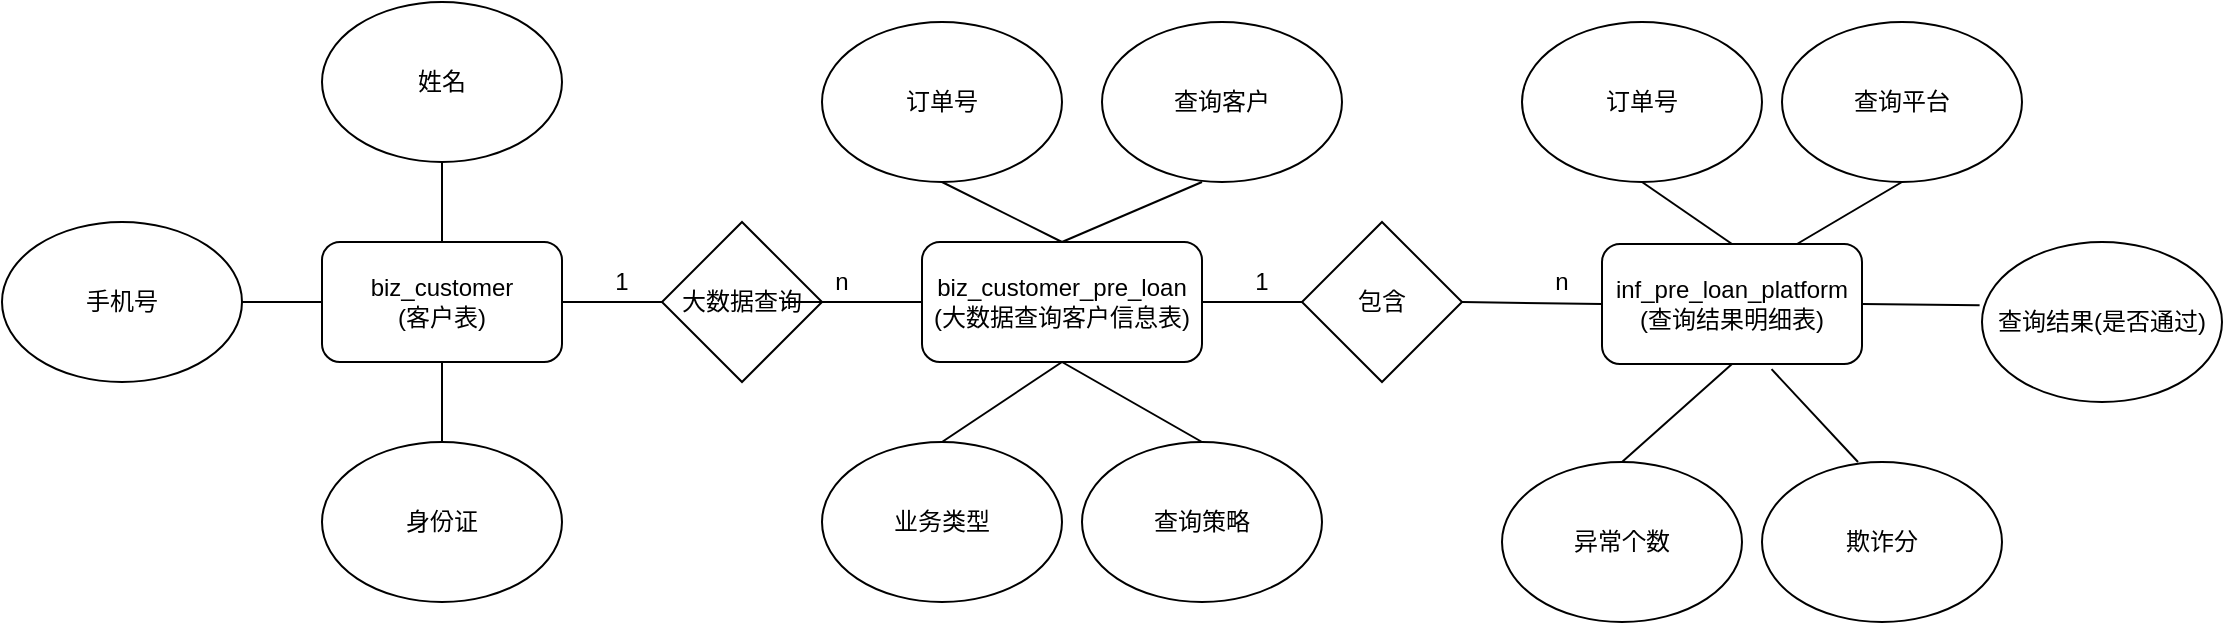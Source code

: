 <mxfile version="12.6.6" type="github"><diagram id="8V74wypXKoyKjCxsadvE" name="Page-1"><mxGraphModel dx="1221" dy="587" grid="1" gridSize="10" guides="1" tooltips="1" connect="1" arrows="1" fold="1" page="1" pageScale="1" pageWidth="1169" pageHeight="827" math="0" shadow="0"><root><mxCell id="0"/><mxCell id="1" parent="0"/><mxCell id="b-nBw8n8Qqu6ZaVx6pGk-1" value="biz_customer&lt;br&gt;(客户表)" style="rounded=1;whiteSpace=wrap;html=1;" vertex="1" parent="1"><mxGeometry x="190" y="210" width="120" height="60" as="geometry"/></mxCell><mxCell id="b-nBw8n8Qqu6ZaVx6pGk-2" value="手机号" style="ellipse;whiteSpace=wrap;html=1;" vertex="1" parent="1"><mxGeometry x="30" y="200" width="120" height="80" as="geometry"/></mxCell><mxCell id="b-nBw8n8Qqu6ZaVx6pGk-3" value="姓名" style="ellipse;whiteSpace=wrap;html=1;direction=east;" vertex="1" parent="1"><mxGeometry x="190" y="90" width="120" height="80" as="geometry"/></mxCell><mxCell id="b-nBw8n8Qqu6ZaVx6pGk-4" value="身份证" style="ellipse;whiteSpace=wrap;html=1;" vertex="1" parent="1"><mxGeometry x="190" y="310" width="120" height="80" as="geometry"/></mxCell><mxCell id="b-nBw8n8Qqu6ZaVx6pGk-11" value="biz_customer_pre_loan&lt;br&gt;(大数据查询客户信息表)" style="rounded=1;whiteSpace=wrap;html=1;fillColor=none;" vertex="1" parent="1"><mxGeometry x="490" y="210" width="140" height="60" as="geometry"/></mxCell><mxCell id="b-nBw8n8Qqu6ZaVx6pGk-13" style="edgeStyle=orthogonalEdgeStyle;rounded=0;orthogonalLoop=1;jettySize=auto;html=1;exitX=0.5;exitY=1;exitDx=0;exitDy=0;" edge="1" parent="1" source="b-nBw8n8Qqu6ZaVx6pGk-3" target="b-nBw8n8Qqu6ZaVx6pGk-3"><mxGeometry relative="1" as="geometry"/></mxCell><mxCell id="b-nBw8n8Qqu6ZaVx6pGk-17" value="" style="endArrow=none;html=1;exitX=0.5;exitY=0;exitDx=0;exitDy=0;entryX=0.5;entryY=1;entryDx=0;entryDy=0;" edge="1" parent="1" source="b-nBw8n8Qqu6ZaVx6pGk-1" target="b-nBw8n8Qqu6ZaVx6pGk-3"><mxGeometry width="50" height="50" relative="1" as="geometry"><mxPoint x="200" y="250" as="sourcePoint"/><mxPoint x="90" y="170" as="targetPoint"/></mxGeometry></mxCell><mxCell id="b-nBw8n8Qqu6ZaVx6pGk-21" value="" style="endArrow=none;html=1;entryX=0.5;entryY=1;entryDx=0;entryDy=0;exitX=0.5;exitY=0;exitDx=0;exitDy=0;" edge="1" parent="1" source="b-nBw8n8Qqu6ZaVx6pGk-4" target="b-nBw8n8Qqu6ZaVx6pGk-1"><mxGeometry width="50" height="50" relative="1" as="geometry"><mxPoint x="230" y="320" as="sourcePoint"/><mxPoint x="280" y="270" as="targetPoint"/></mxGeometry></mxCell><mxCell id="b-nBw8n8Qqu6ZaVx6pGk-22" value="" style="endArrow=none;html=1;entryX=1;entryY=0.5;entryDx=0;entryDy=0;exitX=0;exitY=0.5;exitDx=0;exitDy=0;" edge="1" parent="1" source="b-nBw8n8Qqu6ZaVx6pGk-1" target="b-nBw8n8Qqu6ZaVx6pGk-2"><mxGeometry width="50" height="50" relative="1" as="geometry"><mxPoint x="260" y="320" as="sourcePoint"/><mxPoint x="260" y="280" as="targetPoint"/></mxGeometry></mxCell><mxCell id="b-nBw8n8Qqu6ZaVx6pGk-23" value="大数据查询" style="rhombus;whiteSpace=wrap;html=1;fillColor=none;" vertex="1" parent="1"><mxGeometry x="360" y="200" width="80" height="80" as="geometry"/></mxCell><mxCell id="b-nBw8n8Qqu6ZaVx6pGk-24" value="" style="endArrow=none;html=1;exitX=1;exitY=0.5;exitDx=0;exitDy=0;entryX=0;entryY=0.5;entryDx=0;entryDy=0;" edge="1" parent="1" source="b-nBw8n8Qqu6ZaVx6pGk-1" target="b-nBw8n8Qqu6ZaVx6pGk-23"><mxGeometry width="50" height="50" relative="1" as="geometry"><mxPoint x="310" y="270" as="sourcePoint"/><mxPoint x="360" y="220" as="targetPoint"/></mxGeometry></mxCell><mxCell id="b-nBw8n8Qqu6ZaVx6pGk-25" value="" style="endArrow=none;html=1;exitX=1;exitY=0.5;exitDx=0;exitDy=0;entryX=0;entryY=0.5;entryDx=0;entryDy=0;" edge="1" parent="1" target="b-nBw8n8Qqu6ZaVx6pGk-11"><mxGeometry width="50" height="50" relative="1" as="geometry"><mxPoint x="420" y="240" as="sourcePoint"/><mxPoint x="350" y="250" as="targetPoint"/></mxGeometry></mxCell><mxCell id="b-nBw8n8Qqu6ZaVx6pGk-30" value="订单号" style="ellipse;whiteSpace=wrap;html=1;fillColor=none;" vertex="1" parent="1"><mxGeometry x="440" y="100" width="120" height="80" as="geometry"/></mxCell><mxCell id="b-nBw8n8Qqu6ZaVx6pGk-31" value="业务类型" style="ellipse;whiteSpace=wrap;html=1;fillColor=none;" vertex="1" parent="1"><mxGeometry x="440" y="310" width="120" height="80" as="geometry"/></mxCell><mxCell id="b-nBw8n8Qqu6ZaVx6pGk-33" value="" style="endArrow=none;html=1;entryX=0.5;entryY=1;entryDx=0;entryDy=0;exitX=0.5;exitY=0;exitDx=0;exitDy=0;" edge="1" parent="1" source="b-nBw8n8Qqu6ZaVx6pGk-11" target="b-nBw8n8Qqu6ZaVx6pGk-30"><mxGeometry width="50" height="50" relative="1" as="geometry"><mxPoint x="390" y="210" as="sourcePoint"/><mxPoint x="390" y="180" as="targetPoint"/></mxGeometry></mxCell><mxCell id="b-nBw8n8Qqu6ZaVx6pGk-35" value="" style="endArrow=none;html=1;entryX=0.5;entryY=1;entryDx=0;entryDy=0;exitX=0.5;exitY=0;exitDx=0;exitDy=0;" edge="1" parent="1" source="b-nBw8n8Qqu6ZaVx6pGk-31" target="b-nBw8n8Qqu6ZaVx6pGk-11"><mxGeometry width="50" height="50" relative="1" as="geometry"><mxPoint x="420" y="340" as="sourcePoint"/><mxPoint x="470" y="290" as="targetPoint"/></mxGeometry></mxCell><mxCell id="b-nBw8n8Qqu6ZaVx6pGk-37" value="查询策略" style="ellipse;whiteSpace=wrap;html=1;fillColor=none;" vertex="1" parent="1"><mxGeometry x="570" y="310" width="120" height="80" as="geometry"/></mxCell><mxCell id="b-nBw8n8Qqu6ZaVx6pGk-38" value="" style="endArrow=none;html=1;entryX=0.5;entryY=1;entryDx=0;entryDy=0;exitX=0.5;exitY=0;exitDx=0;exitDy=0;" edge="1" parent="1" source="b-nBw8n8Qqu6ZaVx6pGk-37" target="b-nBw8n8Qqu6ZaVx6pGk-11"><mxGeometry width="50" height="50" relative="1" as="geometry"><mxPoint x="510" y="320" as="sourcePoint"/><mxPoint x="570" y="280" as="targetPoint"/></mxGeometry></mxCell><mxCell id="b-nBw8n8Qqu6ZaVx6pGk-39" value="n" style="text;html=1;strokeColor=none;fillColor=none;align=center;verticalAlign=middle;whiteSpace=wrap;rounded=0;" vertex="1" parent="1"><mxGeometry x="430" y="220" width="40" height="20" as="geometry"/></mxCell><mxCell id="b-nBw8n8Qqu6ZaVx6pGk-42" value="1" style="text;html=1;strokeColor=none;fillColor=none;align=center;verticalAlign=middle;whiteSpace=wrap;rounded=0;" vertex="1" parent="1"><mxGeometry x="320" y="220" width="40" height="20" as="geometry"/></mxCell><mxCell id="b-nBw8n8Qqu6ZaVx6pGk-43" value="inf_pre_loan_platform&lt;br&gt;(查询结果明细表)" style="rounded=1;whiteSpace=wrap;html=1;fillColor=none;" vertex="1" parent="1"><mxGeometry x="830" y="211" width="130" height="60" as="geometry"/></mxCell><mxCell id="b-nBw8n8Qqu6ZaVx6pGk-44" value="包含" style="rhombus;whiteSpace=wrap;html=1;fillColor=none;" vertex="1" parent="1"><mxGeometry x="680" y="200" width="80" height="80" as="geometry"/></mxCell><mxCell id="b-nBw8n8Qqu6ZaVx6pGk-45" value="" style="endArrow=none;html=1;exitX=1;exitY=0.5;exitDx=0;exitDy=0;entryX=0;entryY=0.5;entryDx=0;entryDy=0;" edge="1" parent="1" source="b-nBw8n8Qqu6ZaVx6pGk-11"><mxGeometry width="50" height="50" relative="1" as="geometry"><mxPoint x="720" y="350" as="sourcePoint"/><mxPoint x="680" y="240" as="targetPoint"/></mxGeometry></mxCell><mxCell id="b-nBw8n8Qqu6ZaVx6pGk-46" value="" style="endArrow=none;html=1;exitX=0;exitY=0.5;exitDx=0;exitDy=0;entryX=1;entryY=0.5;entryDx=0;entryDy=0;" edge="1" parent="1" source="b-nBw8n8Qqu6ZaVx6pGk-43" target="b-nBw8n8Qqu6ZaVx6pGk-44"><mxGeometry width="50" height="50" relative="1" as="geometry"><mxPoint x="660" y="250" as="sourcePoint"/><mxPoint x="710" y="250" as="targetPoint"/></mxGeometry></mxCell><mxCell id="b-nBw8n8Qqu6ZaVx6pGk-47" value="1" style="text;html=1;strokeColor=none;fillColor=none;align=center;verticalAlign=middle;whiteSpace=wrap;rounded=0;" vertex="1" parent="1"><mxGeometry x="640" y="220" width="40" height="20" as="geometry"/></mxCell><mxCell id="b-nBw8n8Qqu6ZaVx6pGk-49" value="n" style="text;html=1;strokeColor=none;fillColor=none;align=center;verticalAlign=middle;whiteSpace=wrap;rounded=0;" vertex="1" parent="1"><mxGeometry x="790" y="220" width="40" height="20" as="geometry"/></mxCell><mxCell id="b-nBw8n8Qqu6ZaVx6pGk-50" value="订单号" style="ellipse;whiteSpace=wrap;html=1;fillColor=none;" vertex="1" parent="1"><mxGeometry x="790" y="100" width="120" height="80" as="geometry"/></mxCell><mxCell id="b-nBw8n8Qqu6ZaVx6pGk-51" value="异常个数" style="ellipse;whiteSpace=wrap;html=1;fillColor=none;" vertex="1" parent="1"><mxGeometry x="780" y="320" width="120" height="80" as="geometry"/></mxCell><mxCell id="b-nBw8n8Qqu6ZaVx6pGk-52" value="查询平台" style="ellipse;whiteSpace=wrap;html=1;fillColor=none;" vertex="1" parent="1"><mxGeometry x="920" y="100" width="120" height="80" as="geometry"/></mxCell><mxCell id="b-nBw8n8Qqu6ZaVx6pGk-53" value="欺诈分" style="ellipse;whiteSpace=wrap;html=1;fillColor=none;" vertex="1" parent="1"><mxGeometry x="910" y="320" width="120" height="80" as="geometry"/></mxCell><mxCell id="b-nBw8n8Qqu6ZaVx6pGk-54" value="查询结果(是否通过)" style="ellipse;whiteSpace=wrap;html=1;fillColor=none;" vertex="1" parent="1"><mxGeometry x="1020" y="210" width="120" height="80" as="geometry"/></mxCell><mxCell id="b-nBw8n8Qqu6ZaVx6pGk-55" value="查询客户" style="ellipse;whiteSpace=wrap;html=1;fillColor=none;" vertex="1" parent="1"><mxGeometry x="580" y="100" width="120" height="80" as="geometry"/></mxCell><mxCell id="b-nBw8n8Qqu6ZaVx6pGk-56" value="" style="endArrow=none;html=1;exitX=0.5;exitY=0;exitDx=0;exitDy=0;" edge="1" parent="1" source="b-nBw8n8Qqu6ZaVx6pGk-11"><mxGeometry width="50" height="50" relative="1" as="geometry"><mxPoint x="580" y="230" as="sourcePoint"/><mxPoint x="630" y="180" as="targetPoint"/></mxGeometry></mxCell><mxCell id="b-nBw8n8Qqu6ZaVx6pGk-57" value="" style="endArrow=none;html=1;exitX=0.5;exitY=0;exitDx=0;exitDy=0;entryX=0.5;entryY=1;entryDx=0;entryDy=0;" edge="1" parent="1" source="b-nBw8n8Qqu6ZaVx6pGk-51" target="b-nBw8n8Qqu6ZaVx6pGk-43"><mxGeometry width="50" height="50" relative="1" as="geometry"><mxPoint x="860" y="320" as="sourcePoint"/><mxPoint x="910" y="270" as="targetPoint"/></mxGeometry></mxCell><mxCell id="b-nBw8n8Qqu6ZaVx6pGk-58" value="" style="endArrow=none;html=1;exitX=0.4;exitY=0;exitDx=0;exitDy=0;exitPerimeter=0;entryX=0.652;entryY=1.043;entryDx=0;entryDy=0;entryPerimeter=0;" edge="1" parent="1" source="b-nBw8n8Qqu6ZaVx6pGk-53" target="b-nBw8n8Qqu6ZaVx6pGk-43"><mxGeometry width="50" height="50" relative="1" as="geometry"><mxPoint x="890" y="320" as="sourcePoint"/><mxPoint x="940" y="270" as="targetPoint"/></mxGeometry></mxCell><mxCell id="b-nBw8n8Qqu6ZaVx6pGk-61" value="" style="endArrow=none;html=1;exitX=-0.01;exitY=0.395;exitDx=0;exitDy=0;exitPerimeter=0;entryX=1;entryY=0.5;entryDx=0;entryDy=0;" edge="1" parent="1" source="b-nBw8n8Qqu6ZaVx6pGk-54" target="b-nBw8n8Qqu6ZaVx6pGk-43"><mxGeometry width="50" height="50" relative="1" as="geometry"><mxPoint x="900" y="200" as="sourcePoint"/><mxPoint x="950" y="150" as="targetPoint"/></mxGeometry></mxCell><mxCell id="b-nBw8n8Qqu6ZaVx6pGk-64" value="" style="endArrow=none;html=1;exitX=0.5;exitY=1;exitDx=0;exitDy=0;entryX=0.75;entryY=0;entryDx=0;entryDy=0;" edge="1" parent="1" source="b-nBw8n8Qqu6ZaVx6pGk-52" target="b-nBw8n8Qqu6ZaVx6pGk-43"><mxGeometry width="50" height="50" relative="1" as="geometry"><mxPoint x="850" y="330" as="sourcePoint"/><mxPoint x="905" y="281" as="targetPoint"/></mxGeometry></mxCell><mxCell id="b-nBw8n8Qqu6ZaVx6pGk-65" value="" style="endArrow=none;html=1;exitX=0.5;exitY=0;exitDx=0;exitDy=0;entryX=0.5;entryY=1;entryDx=0;entryDy=0;" edge="1" parent="1" source="b-nBw8n8Qqu6ZaVx6pGk-43" target="b-nBw8n8Qqu6ZaVx6pGk-50"><mxGeometry width="50" height="50" relative="1" as="geometry"><mxPoint x="860" y="340" as="sourcePoint"/><mxPoint x="915" y="291" as="targetPoint"/></mxGeometry></mxCell></root></mxGraphModel></diagram></mxfile>